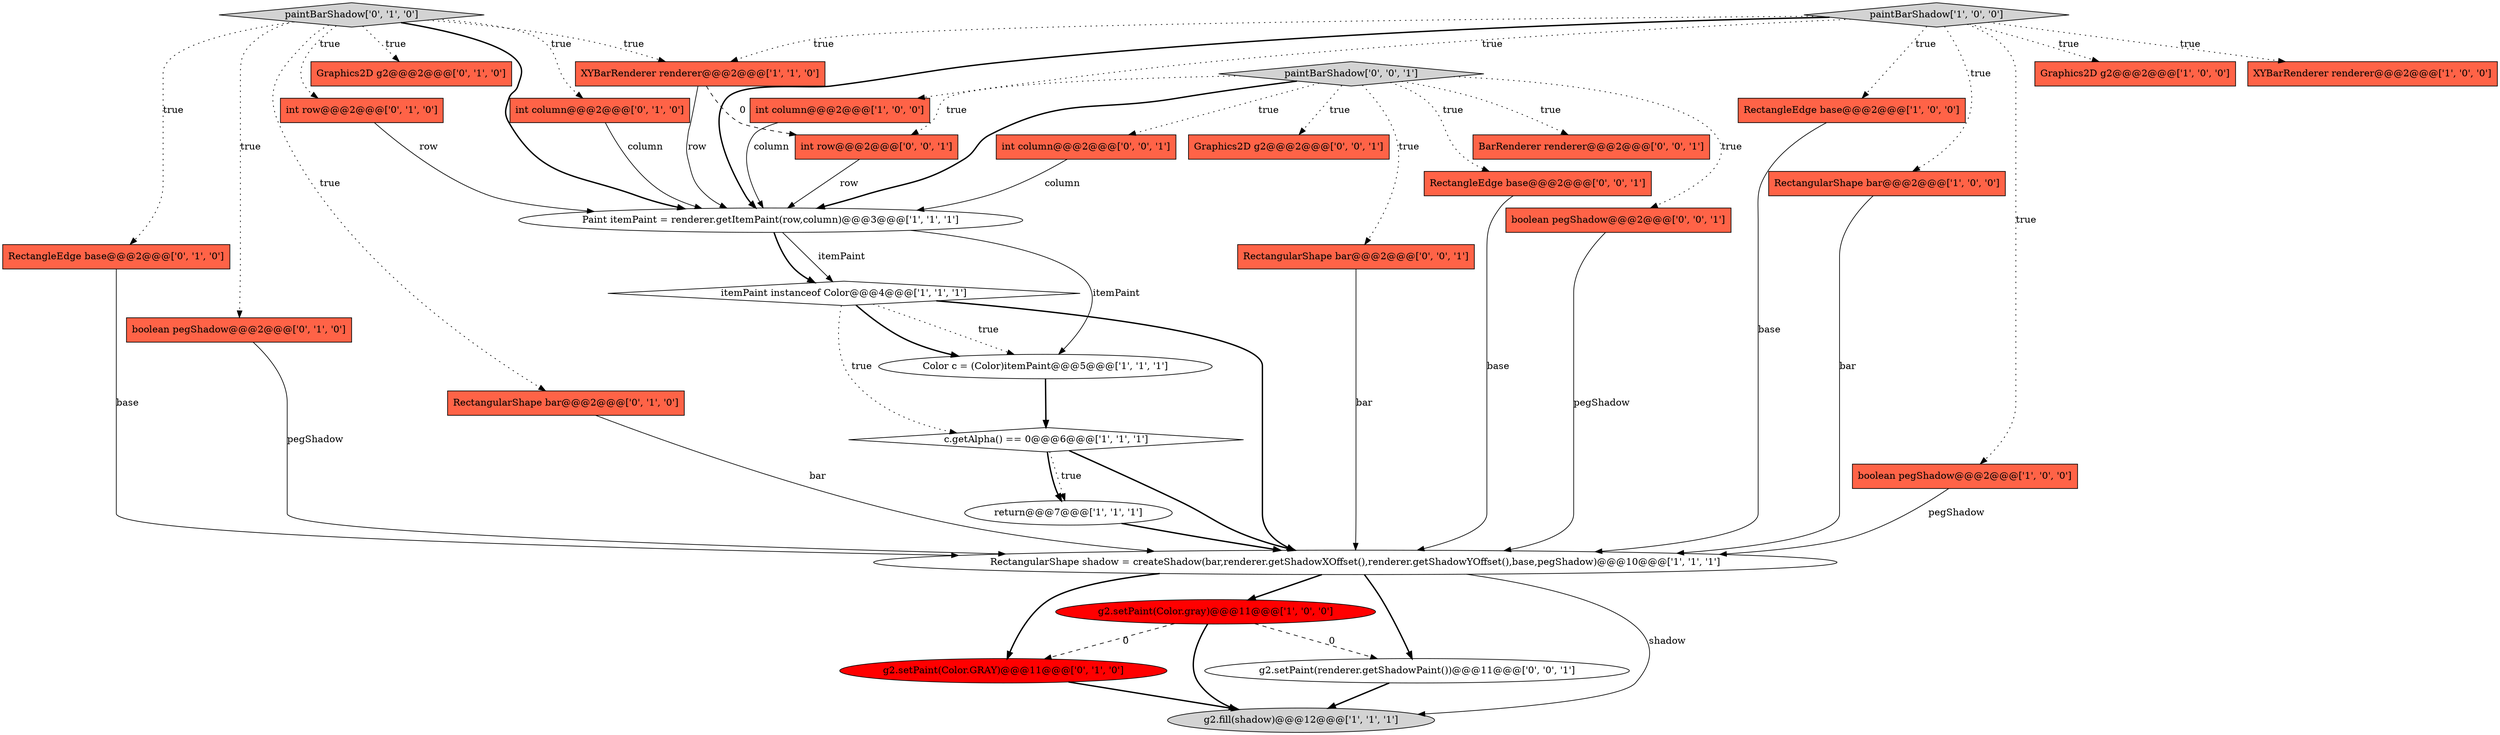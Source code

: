 digraph {
25 [style = filled, label = "RectangleEdge base@@@2@@@['0', '0', '1']", fillcolor = tomato, shape = box image = "AAA0AAABBB3BBB"];
3 [style = filled, label = "Graphics2D g2@@@2@@@['1', '0', '0']", fillcolor = tomato, shape = box image = "AAA0AAABBB1BBB"];
15 [style = filled, label = "g2.fill(shadow)@@@12@@@['1', '1', '1']", fillcolor = lightgray, shape = ellipse image = "AAA0AAABBB1BBB"];
20 [style = filled, label = "paintBarShadow['0', '1', '0']", fillcolor = lightgray, shape = diamond image = "AAA0AAABBB2BBB"];
2 [style = filled, label = "Color c = (Color)itemPaint@@@5@@@['1', '1', '1']", fillcolor = white, shape = ellipse image = "AAA0AAABBB1BBB"];
8 [style = filled, label = "RectangleEdge base@@@2@@@['1', '0', '0']", fillcolor = tomato, shape = box image = "AAA0AAABBB1BBB"];
11 [style = filled, label = "paintBarShadow['1', '0', '0']", fillcolor = lightgray, shape = diamond image = "AAA0AAABBB1BBB"];
29 [style = filled, label = "paintBarShadow['0', '0', '1']", fillcolor = lightgray, shape = diamond image = "AAA0AAABBB3BBB"];
23 [style = filled, label = "RectangleEdge base@@@2@@@['0', '1', '0']", fillcolor = tomato, shape = box image = "AAA0AAABBB2BBB"];
30 [style = filled, label = "Graphics2D g2@@@2@@@['0', '0', '1']", fillcolor = tomato, shape = box image = "AAA0AAABBB3BBB"];
13 [style = filled, label = "itemPaint instanceof Color@@@4@@@['1', '1', '1']", fillcolor = white, shape = diamond image = "AAA0AAABBB1BBB"];
14 [style = filled, label = "c.getAlpha() == 0@@@6@@@['1', '1', '1']", fillcolor = white, shape = diamond image = "AAA0AAABBB1BBB"];
7 [style = filled, label = "return@@@7@@@['1', '1', '1']", fillcolor = white, shape = ellipse image = "AAA0AAABBB1BBB"];
17 [style = filled, label = "Graphics2D g2@@@2@@@['0', '1', '0']", fillcolor = tomato, shape = box image = "AAA0AAABBB2BBB"];
19 [style = filled, label = "g2.setPaint(Color.GRAY)@@@11@@@['0', '1', '0']", fillcolor = red, shape = ellipse image = "AAA1AAABBB2BBB"];
1 [style = filled, label = "RectangularShape bar@@@2@@@['1', '0', '0']", fillcolor = tomato, shape = box image = "AAA0AAABBB1BBB"];
21 [style = filled, label = "int row@@@2@@@['0', '1', '0']", fillcolor = tomato, shape = box image = "AAA0AAABBB2BBB"];
12 [style = filled, label = "XYBarRenderer renderer@@@2@@@['1', '1', '0']", fillcolor = tomato, shape = box image = "AAA0AAABBB1BBB"];
0 [style = filled, label = "g2.setPaint(Color.gray)@@@11@@@['1', '0', '0']", fillcolor = red, shape = ellipse image = "AAA1AAABBB1BBB"];
26 [style = filled, label = "BarRenderer renderer@@@2@@@['0', '0', '1']", fillcolor = tomato, shape = box image = "AAA0AAABBB3BBB"];
6 [style = filled, label = "RectangularShape shadow = createShadow(bar,renderer.getShadowXOffset(),renderer.getShadowYOffset(),base,pegShadow)@@@10@@@['1', '1', '1']", fillcolor = white, shape = ellipse image = "AAA0AAABBB1BBB"];
16 [style = filled, label = "int column@@@2@@@['0', '1', '0']", fillcolor = tomato, shape = box image = "AAA0AAABBB2BBB"];
4 [style = filled, label = "boolean pegShadow@@@2@@@['1', '0', '0']", fillcolor = tomato, shape = box image = "AAA0AAABBB1BBB"];
31 [style = filled, label = "int column@@@2@@@['0', '0', '1']", fillcolor = tomato, shape = box image = "AAA0AAABBB3BBB"];
5 [style = filled, label = "XYBarRenderer renderer@@@2@@@['1', '0', '0']", fillcolor = tomato, shape = box image = "AAA0AAABBB1BBB"];
9 [style = filled, label = "Paint itemPaint = renderer.getItemPaint(row,column)@@@3@@@['1', '1', '1']", fillcolor = white, shape = ellipse image = "AAA0AAABBB1BBB"];
27 [style = filled, label = "boolean pegShadow@@@2@@@['0', '0', '1']", fillcolor = tomato, shape = box image = "AAA0AAABBB3BBB"];
18 [style = filled, label = "boolean pegShadow@@@2@@@['0', '1', '0']", fillcolor = tomato, shape = box image = "AAA0AAABBB2BBB"];
28 [style = filled, label = "g2.setPaint(renderer.getShadowPaint())@@@11@@@['0', '0', '1']", fillcolor = white, shape = ellipse image = "AAA0AAABBB3BBB"];
22 [style = filled, label = "RectangularShape bar@@@2@@@['0', '1', '0']", fillcolor = tomato, shape = box image = "AAA0AAABBB2BBB"];
10 [style = filled, label = "int column@@@2@@@['1', '0', '0']", fillcolor = tomato, shape = box image = "AAA0AAABBB1BBB"];
32 [style = filled, label = "int row@@@2@@@['0', '0', '1']", fillcolor = tomato, shape = box image = "AAA0AAABBB3BBB"];
24 [style = filled, label = "RectangularShape bar@@@2@@@['0', '0', '1']", fillcolor = tomato, shape = box image = "AAA0AAABBB3BBB"];
1->6 [style = solid, label="bar"];
6->15 [style = solid, label="shadow"];
28->15 [style = bold, label=""];
22->6 [style = solid, label="bar"];
12->9 [style = solid, label="row"];
27->6 [style = solid, label="pegShadow"];
24->6 [style = solid, label="bar"];
20->9 [style = bold, label=""];
11->10 [style = dotted, label="true"];
20->17 [style = dotted, label="true"];
11->1 [style = dotted, label="true"];
9->13 [style = solid, label="itemPaint"];
29->27 [style = dotted, label="true"];
0->19 [style = dashed, label="0"];
29->9 [style = bold, label=""];
11->12 [style = dotted, label="true"];
12->32 [style = dashed, label="0"];
11->5 [style = dotted, label="true"];
6->0 [style = bold, label=""];
23->6 [style = solid, label="base"];
6->19 [style = bold, label=""];
32->9 [style = solid, label="row"];
11->4 [style = dotted, label="true"];
20->21 [style = dotted, label="true"];
11->9 [style = bold, label=""];
29->26 [style = dotted, label="true"];
0->28 [style = dashed, label="0"];
0->15 [style = bold, label=""];
14->7 [style = bold, label=""];
13->2 [style = dotted, label="true"];
10->9 [style = solid, label="column"];
2->14 [style = bold, label=""];
7->6 [style = bold, label=""];
14->7 [style = dotted, label="true"];
20->23 [style = dotted, label="true"];
9->2 [style = solid, label="itemPaint"];
20->18 [style = dotted, label="true"];
29->30 [style = dotted, label="true"];
9->13 [style = bold, label=""];
11->8 [style = dotted, label="true"];
4->6 [style = solid, label="pegShadow"];
20->12 [style = dotted, label="true"];
21->9 [style = solid, label="row"];
20->22 [style = dotted, label="true"];
16->9 [style = solid, label="column"];
13->6 [style = bold, label=""];
19->15 [style = bold, label=""];
8->6 [style = solid, label="base"];
31->9 [style = solid, label="column"];
13->14 [style = dotted, label="true"];
25->6 [style = solid, label="base"];
11->3 [style = dotted, label="true"];
29->24 [style = dotted, label="true"];
29->32 [style = dotted, label="true"];
14->6 [style = bold, label=""];
29->25 [style = dotted, label="true"];
20->16 [style = dotted, label="true"];
6->28 [style = bold, label=""];
13->2 [style = bold, label=""];
29->31 [style = dotted, label="true"];
18->6 [style = solid, label="pegShadow"];
}

